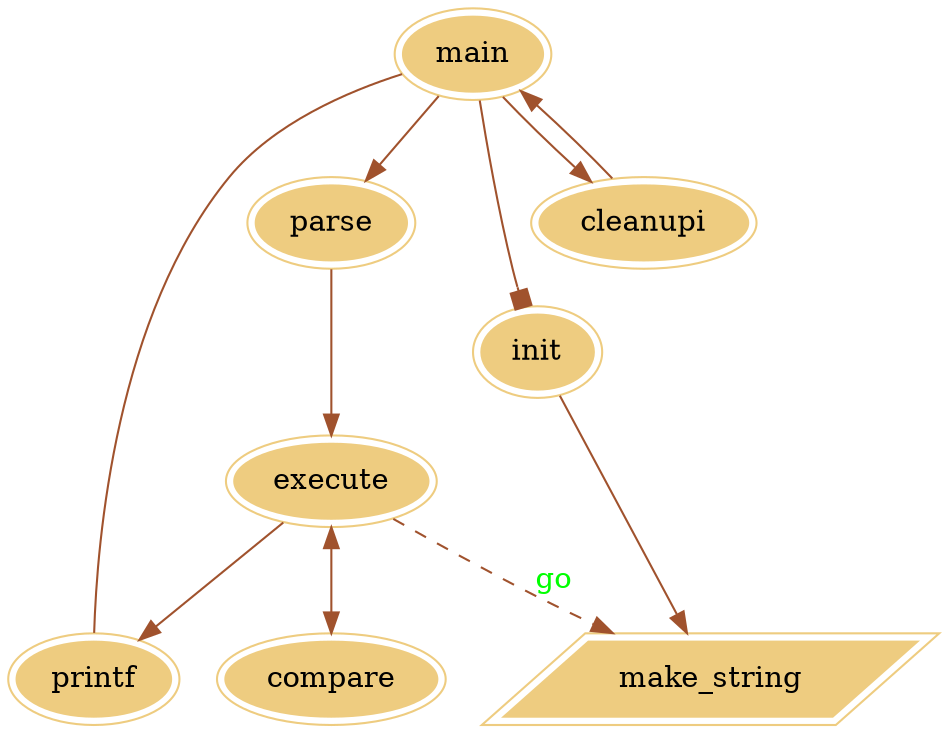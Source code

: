 digraph G {
    //定义好结点和边的默认格式
    node [peripheries=2 style=filled color="#eecc80"]
    edge [color="sienna" fontcolor="green"]
    main -> parse -> execute;
    main -> init [arrowhead = box];//设置箭头形状为正方形
    main -> cleanupi -> main;
    make_string[label = make_string shape=parallelogram style=filled ]
    execute -> make_string[label=go style=dashed arrowtail=diamond];
    execute -> printf [shape=box];
    init -> make_string;
    main -> printf[dir=none];
    execute -> compare[dir=both];
}
